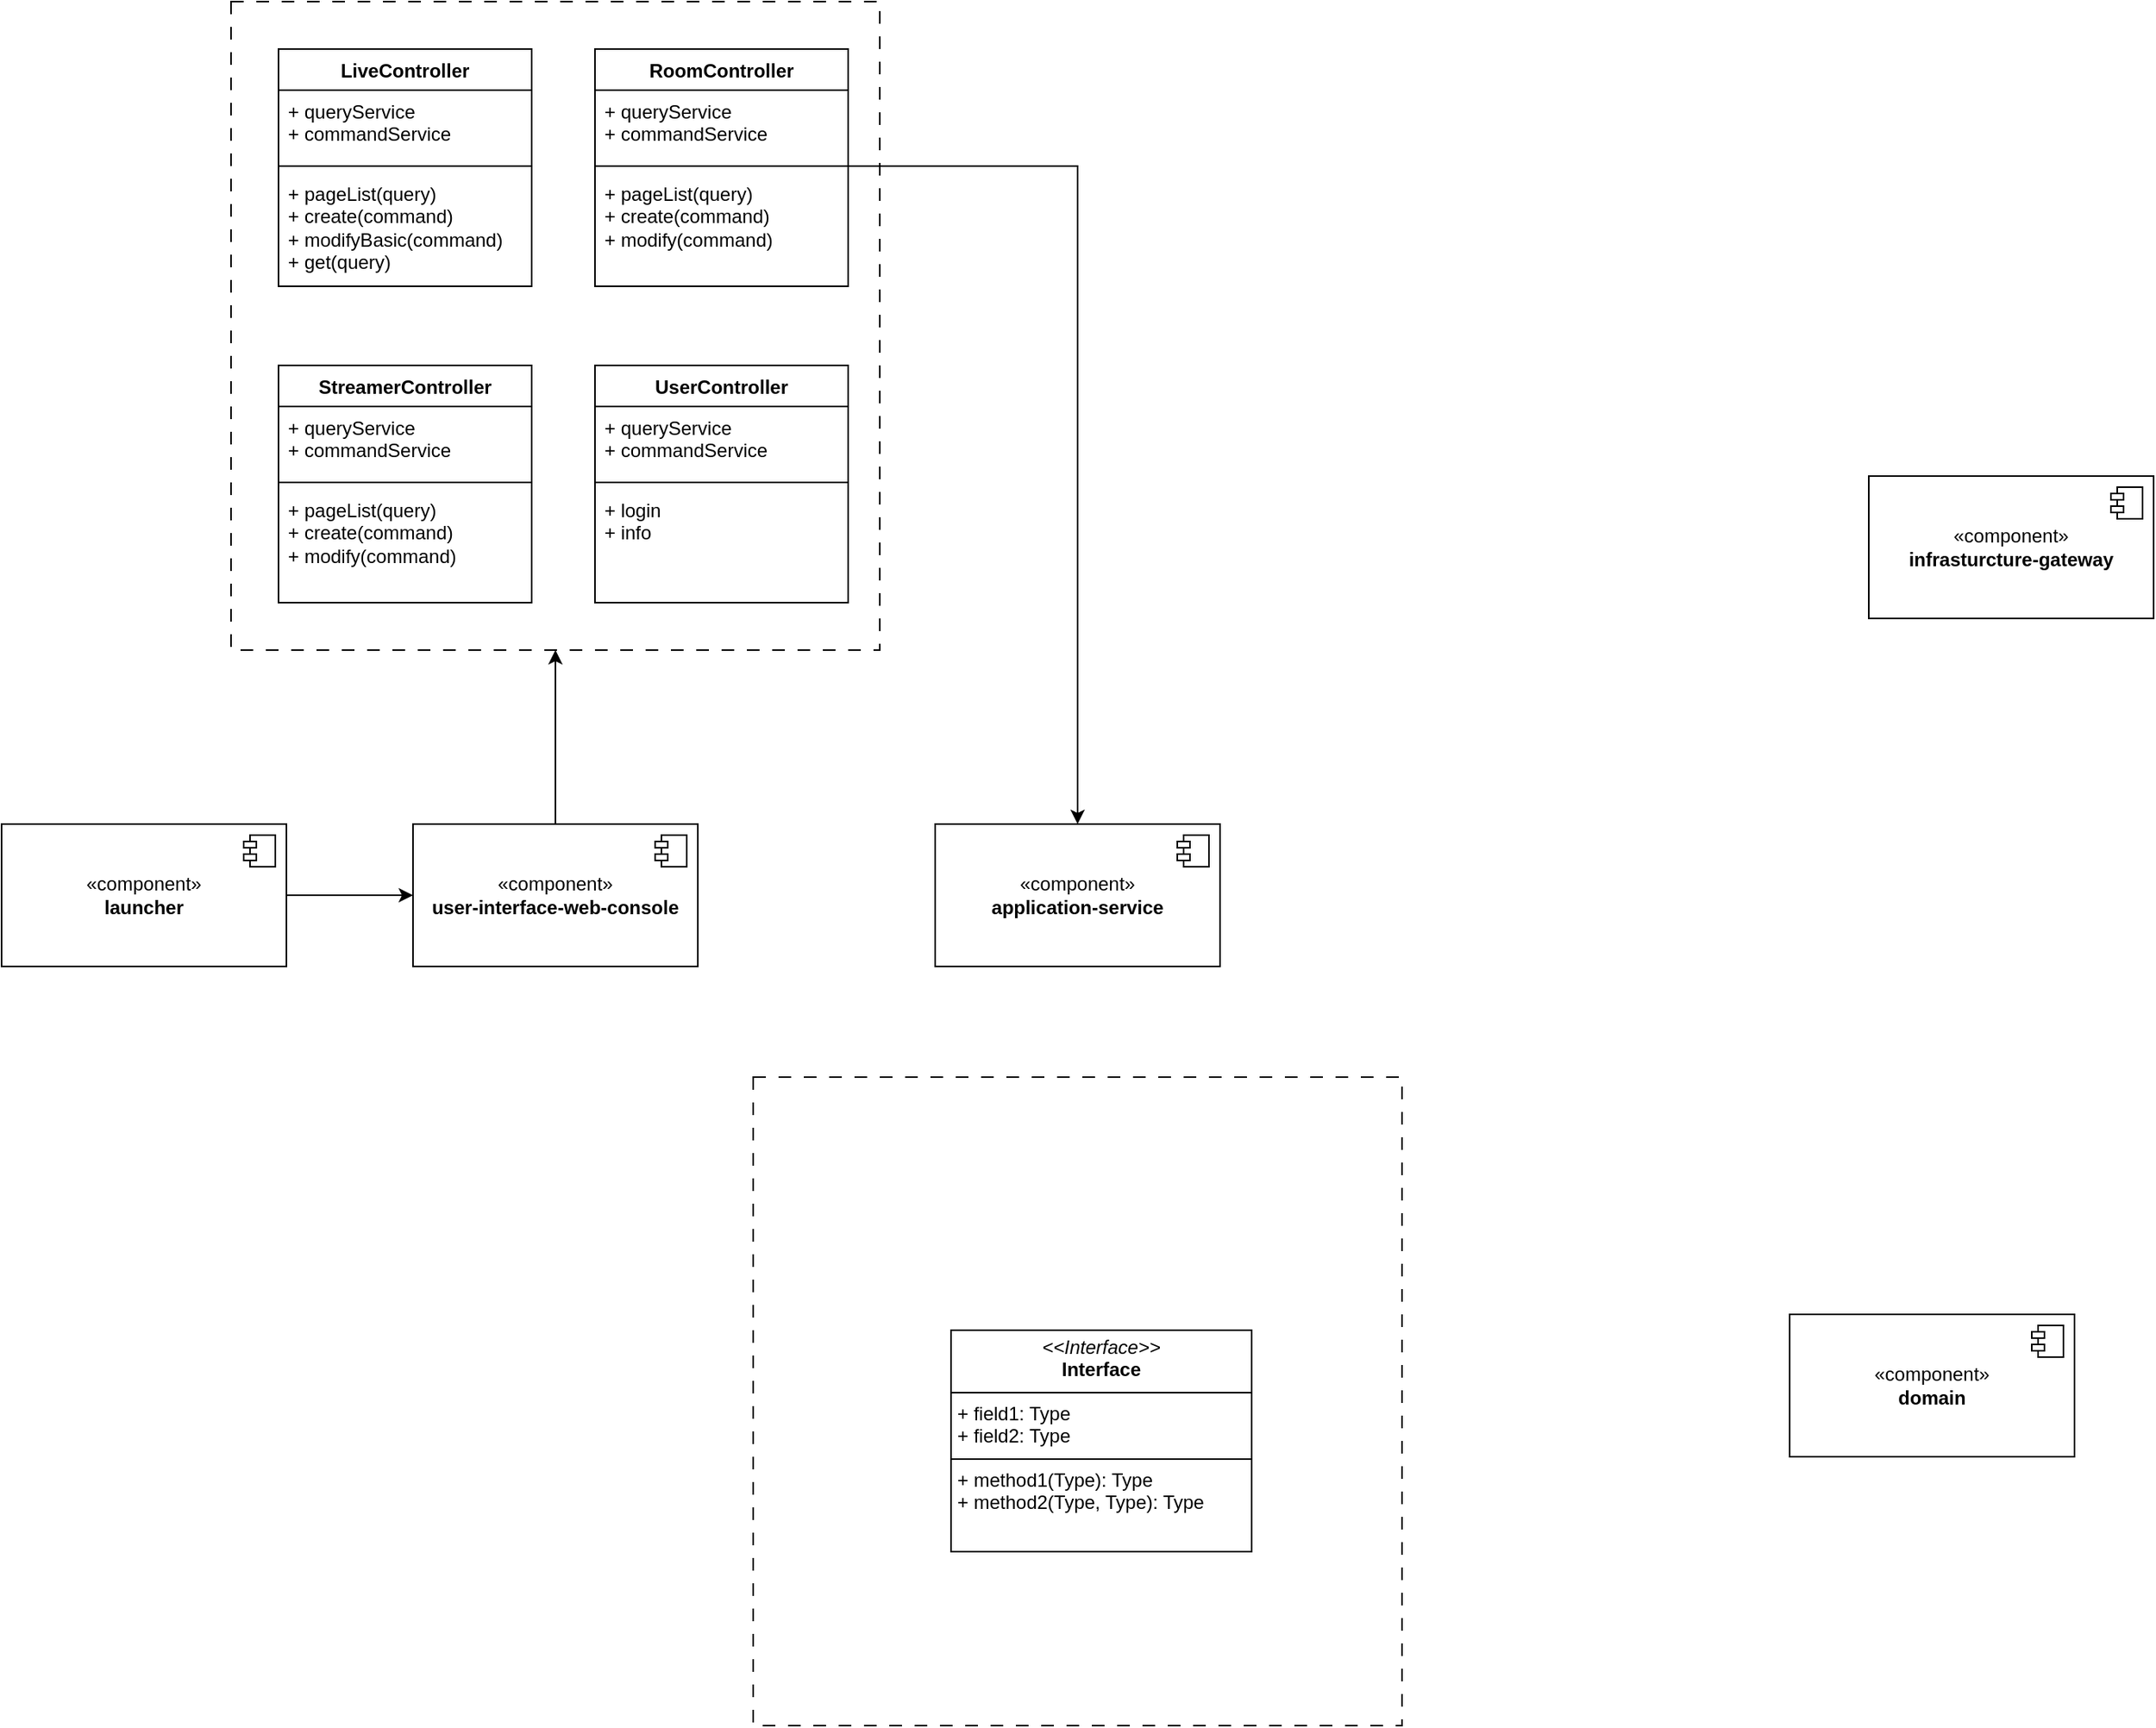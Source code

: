 <mxfile version="26.0.16">
  <diagram name="第 1 页" id="4TSQwR1wQjq3wxDg7jX3">
    <mxGraphModel dx="2874" dy="1521" grid="1" gridSize="10" guides="1" tooltips="1" connect="1" arrows="1" fold="1" page="0" pageScale="1" pageWidth="827" pageHeight="1169" math="0" shadow="0">
      <root>
        <mxCell id="0" />
        <mxCell id="1" parent="0" />
        <mxCell id="7gAko9oUTMUhFa8mIw9l-7" value="" style="edgeStyle=orthogonalEdgeStyle;rounded=0;orthogonalLoop=1;jettySize=auto;html=1;" edge="1" parent="1" source="7gAko9oUTMUhFa8mIw9l-1" target="7gAko9oUTMUhFa8mIw9l-5">
          <mxGeometry relative="1" as="geometry" />
        </mxCell>
        <mxCell id="7gAko9oUTMUhFa8mIw9l-1" value="«component»&lt;br&gt;&lt;b&gt;launcher&lt;/b&gt;" style="html=1;dropTarget=0;whiteSpace=wrap;" vertex="1" parent="1">
          <mxGeometry x="-410" y="480" width="180" height="90" as="geometry" />
        </mxCell>
        <mxCell id="7gAko9oUTMUhFa8mIw9l-2" value="" style="shape=module;jettyWidth=8;jettyHeight=4;" vertex="1" parent="7gAko9oUTMUhFa8mIw9l-1">
          <mxGeometry x="1" width="20" height="20" relative="1" as="geometry">
            <mxPoint x="-27" y="7" as="offset" />
          </mxGeometry>
        </mxCell>
        <mxCell id="7gAko9oUTMUhFa8mIw9l-9" value="" style="edgeStyle=orthogonalEdgeStyle;rounded=0;orthogonalLoop=1;jettySize=auto;html=1;" edge="1" parent="1" source="7gAko9oUTMUhFa8mIw9l-5" target="7gAko9oUTMUhFa8mIw9l-8">
          <mxGeometry relative="1" as="geometry" />
        </mxCell>
        <mxCell id="7gAko9oUTMUhFa8mIw9l-5" value="«component»&lt;br&gt;&lt;b&gt;user-interface-web-console&lt;/b&gt;" style="html=1;dropTarget=0;whiteSpace=wrap;" vertex="1" parent="1">
          <mxGeometry x="-150" y="480" width="180" height="90" as="geometry" />
        </mxCell>
        <mxCell id="7gAko9oUTMUhFa8mIw9l-6" value="" style="shape=module;jettyWidth=8;jettyHeight=4;" vertex="1" parent="7gAko9oUTMUhFa8mIw9l-5">
          <mxGeometry x="1" width="20" height="20" relative="1" as="geometry">
            <mxPoint x="-27" y="7" as="offset" />
          </mxGeometry>
        </mxCell>
        <mxCell id="7gAko9oUTMUhFa8mIw9l-8" value="" style="whiteSpace=wrap;html=1;fillColor=none;dashed=1;dashPattern=8 8;" vertex="1" parent="1">
          <mxGeometry x="-265" y="-40" width="410" height="410" as="geometry" />
        </mxCell>
        <mxCell id="7gAko9oUTMUhFa8mIw9l-20" value="LiveController" style="swimlane;fontStyle=1;align=center;verticalAlign=top;childLayout=stackLayout;horizontal=1;startSize=26;horizontalStack=0;resizeParent=1;resizeParentMax=0;resizeLast=0;collapsible=1;marginBottom=0;whiteSpace=wrap;html=1;" vertex="1" parent="1">
          <mxGeometry x="-235" y="-10" width="160" height="150" as="geometry" />
        </mxCell>
        <mxCell id="7gAko9oUTMUhFa8mIw9l-21" value="+ queryService&lt;div&gt;+ commandService&lt;/div&gt;" style="text;strokeColor=none;fillColor=none;align=left;verticalAlign=top;spacingLeft=4;spacingRight=4;overflow=hidden;rotatable=0;points=[[0,0.5],[1,0.5]];portConstraint=eastwest;whiteSpace=wrap;html=1;" vertex="1" parent="7gAko9oUTMUhFa8mIw9l-20">
          <mxGeometry y="26" width="160" height="44" as="geometry" />
        </mxCell>
        <mxCell id="7gAko9oUTMUhFa8mIw9l-22" value="" style="line;strokeWidth=1;fillColor=none;align=left;verticalAlign=middle;spacingTop=-1;spacingLeft=3;spacingRight=3;rotatable=0;labelPosition=right;points=[];portConstraint=eastwest;strokeColor=inherit;" vertex="1" parent="7gAko9oUTMUhFa8mIw9l-20">
          <mxGeometry y="70" width="160" height="8" as="geometry" />
        </mxCell>
        <mxCell id="7gAko9oUTMUhFa8mIw9l-23" value="+ pageList(query)&lt;div&gt;+ create(command)&lt;/div&gt;&lt;div&gt;+ modifyBasic(command)&lt;/div&gt;&lt;div&gt;+ get(query)&lt;/div&gt;" style="text;strokeColor=none;fillColor=none;align=left;verticalAlign=top;spacingLeft=4;spacingRight=4;overflow=hidden;rotatable=0;points=[[0,0.5],[1,0.5]];portConstraint=eastwest;whiteSpace=wrap;html=1;" vertex="1" parent="7gAko9oUTMUhFa8mIw9l-20">
          <mxGeometry y="78" width="160" height="72" as="geometry" />
        </mxCell>
        <mxCell id="7gAko9oUTMUhFa8mIw9l-24" value="RoomController" style="swimlane;fontStyle=1;align=center;verticalAlign=top;childLayout=stackLayout;horizontal=1;startSize=26;horizontalStack=0;resizeParent=1;resizeParentMax=0;resizeLast=0;collapsible=1;marginBottom=0;whiteSpace=wrap;html=1;" vertex="1" parent="1">
          <mxGeometry x="-35" y="-10" width="160" height="150" as="geometry" />
        </mxCell>
        <mxCell id="7gAko9oUTMUhFa8mIw9l-25" value="+ queryService&lt;div&gt;+ commandService&lt;/div&gt;" style="text;strokeColor=none;fillColor=none;align=left;verticalAlign=top;spacingLeft=4;spacingRight=4;overflow=hidden;rotatable=0;points=[[0,0.5],[1,0.5]];portConstraint=eastwest;whiteSpace=wrap;html=1;" vertex="1" parent="7gAko9oUTMUhFa8mIw9l-24">
          <mxGeometry y="26" width="160" height="44" as="geometry" />
        </mxCell>
        <mxCell id="7gAko9oUTMUhFa8mIw9l-26" value="" style="line;strokeWidth=1;fillColor=none;align=left;verticalAlign=middle;spacingTop=-1;spacingLeft=3;spacingRight=3;rotatable=0;labelPosition=right;points=[];portConstraint=eastwest;strokeColor=inherit;" vertex="1" parent="7gAko9oUTMUhFa8mIw9l-24">
          <mxGeometry y="70" width="160" height="8" as="geometry" />
        </mxCell>
        <mxCell id="7gAko9oUTMUhFa8mIw9l-27" value="+ pageList(query)&lt;div&gt;+ create(command)&lt;/div&gt;&lt;div&gt;+ modify(command)&lt;/div&gt;&lt;div&gt;&lt;br&gt;&lt;/div&gt;" style="text;strokeColor=none;fillColor=none;align=left;verticalAlign=top;spacingLeft=4;spacingRight=4;overflow=hidden;rotatable=0;points=[[0,0.5],[1,0.5]];portConstraint=eastwest;whiteSpace=wrap;html=1;" vertex="1" parent="7gAko9oUTMUhFa8mIw9l-24">
          <mxGeometry y="78" width="160" height="72" as="geometry" />
        </mxCell>
        <mxCell id="7gAko9oUTMUhFa8mIw9l-28" value="StreamerController" style="swimlane;fontStyle=1;align=center;verticalAlign=top;childLayout=stackLayout;horizontal=1;startSize=26;horizontalStack=0;resizeParent=1;resizeParentMax=0;resizeLast=0;collapsible=1;marginBottom=0;whiteSpace=wrap;html=1;" vertex="1" parent="1">
          <mxGeometry x="-235" y="190" width="160" height="150" as="geometry" />
        </mxCell>
        <mxCell id="7gAko9oUTMUhFa8mIw9l-29" value="+ queryService&lt;div&gt;+ commandService&lt;/div&gt;" style="text;strokeColor=none;fillColor=none;align=left;verticalAlign=top;spacingLeft=4;spacingRight=4;overflow=hidden;rotatable=0;points=[[0,0.5],[1,0.5]];portConstraint=eastwest;whiteSpace=wrap;html=1;" vertex="1" parent="7gAko9oUTMUhFa8mIw9l-28">
          <mxGeometry y="26" width="160" height="44" as="geometry" />
        </mxCell>
        <mxCell id="7gAko9oUTMUhFa8mIw9l-30" value="" style="line;strokeWidth=1;fillColor=none;align=left;verticalAlign=middle;spacingTop=-1;spacingLeft=3;spacingRight=3;rotatable=0;labelPosition=right;points=[];portConstraint=eastwest;strokeColor=inherit;" vertex="1" parent="7gAko9oUTMUhFa8mIw9l-28">
          <mxGeometry y="70" width="160" height="8" as="geometry" />
        </mxCell>
        <mxCell id="7gAko9oUTMUhFa8mIw9l-31" value="+ pageList(query)&lt;div&gt;+ create(command)&lt;/div&gt;&lt;div&gt;+ modify(command)&lt;/div&gt;&lt;div&gt;&lt;br&gt;&lt;/div&gt;" style="text;strokeColor=none;fillColor=none;align=left;verticalAlign=top;spacingLeft=4;spacingRight=4;overflow=hidden;rotatable=0;points=[[0,0.5],[1,0.5]];portConstraint=eastwest;whiteSpace=wrap;html=1;" vertex="1" parent="7gAko9oUTMUhFa8mIw9l-28">
          <mxGeometry y="78" width="160" height="72" as="geometry" />
        </mxCell>
        <mxCell id="7gAko9oUTMUhFa8mIw9l-32" value="UserController" style="swimlane;fontStyle=1;align=center;verticalAlign=top;childLayout=stackLayout;horizontal=1;startSize=26;horizontalStack=0;resizeParent=1;resizeParentMax=0;resizeLast=0;collapsible=1;marginBottom=0;whiteSpace=wrap;html=1;" vertex="1" parent="1">
          <mxGeometry x="-35" y="190" width="160" height="150" as="geometry" />
        </mxCell>
        <mxCell id="7gAko9oUTMUhFa8mIw9l-33" value="+ queryService&lt;div&gt;+ commandService&lt;/div&gt;" style="text;strokeColor=none;fillColor=none;align=left;verticalAlign=top;spacingLeft=4;spacingRight=4;overflow=hidden;rotatable=0;points=[[0,0.5],[1,0.5]];portConstraint=eastwest;whiteSpace=wrap;html=1;" vertex="1" parent="7gAko9oUTMUhFa8mIw9l-32">
          <mxGeometry y="26" width="160" height="44" as="geometry" />
        </mxCell>
        <mxCell id="7gAko9oUTMUhFa8mIw9l-34" value="" style="line;strokeWidth=1;fillColor=none;align=left;verticalAlign=middle;spacingTop=-1;spacingLeft=3;spacingRight=3;rotatable=0;labelPosition=right;points=[];portConstraint=eastwest;strokeColor=inherit;" vertex="1" parent="7gAko9oUTMUhFa8mIw9l-32">
          <mxGeometry y="70" width="160" height="8" as="geometry" />
        </mxCell>
        <mxCell id="7gAko9oUTMUhFa8mIw9l-35" value="&lt;div&gt;+ login&lt;/div&gt;&lt;div&gt;+ info&lt;/div&gt;" style="text;strokeColor=none;fillColor=none;align=left;verticalAlign=top;spacingLeft=4;spacingRight=4;overflow=hidden;rotatable=0;points=[[0,0.5],[1,0.5]];portConstraint=eastwest;whiteSpace=wrap;html=1;" vertex="1" parent="7gAko9oUTMUhFa8mIw9l-32">
          <mxGeometry y="78" width="160" height="72" as="geometry" />
        </mxCell>
        <mxCell id="7gAko9oUTMUhFa8mIw9l-36" value="«component»&lt;br&gt;&lt;b&gt;application-service&lt;/b&gt;" style="html=1;dropTarget=0;whiteSpace=wrap;" vertex="1" parent="1">
          <mxGeometry x="180" y="480" width="180" height="90" as="geometry" />
        </mxCell>
        <mxCell id="7gAko9oUTMUhFa8mIw9l-37" value="" style="shape=module;jettyWidth=8;jettyHeight=4;" vertex="1" parent="7gAko9oUTMUhFa8mIw9l-36">
          <mxGeometry x="1" width="20" height="20" relative="1" as="geometry">
            <mxPoint x="-27" y="7" as="offset" />
          </mxGeometry>
        </mxCell>
        <mxCell id="7gAko9oUTMUhFa8mIw9l-40" value="«component»&lt;br&gt;&lt;b&gt;infrasturcture-gateway&lt;/b&gt;" style="html=1;dropTarget=0;whiteSpace=wrap;" vertex="1" parent="1">
          <mxGeometry x="770" y="260" width="180" height="90" as="geometry" />
        </mxCell>
        <mxCell id="7gAko9oUTMUhFa8mIw9l-41" value="" style="shape=module;jettyWidth=8;jettyHeight=4;" vertex="1" parent="7gAko9oUTMUhFa8mIw9l-40">
          <mxGeometry x="1" width="20" height="20" relative="1" as="geometry">
            <mxPoint x="-27" y="7" as="offset" />
          </mxGeometry>
        </mxCell>
        <mxCell id="7gAko9oUTMUhFa8mIw9l-42" value="«component»&lt;br&gt;&lt;b&gt;domain&lt;/b&gt;" style="html=1;dropTarget=0;whiteSpace=wrap;" vertex="1" parent="1">
          <mxGeometry x="720" y="790" width="180" height="90" as="geometry" />
        </mxCell>
        <mxCell id="7gAko9oUTMUhFa8mIw9l-43" value="" style="shape=module;jettyWidth=8;jettyHeight=4;" vertex="1" parent="7gAko9oUTMUhFa8mIw9l-42">
          <mxGeometry x="1" width="20" height="20" relative="1" as="geometry">
            <mxPoint x="-27" y="7" as="offset" />
          </mxGeometry>
        </mxCell>
        <mxCell id="7gAko9oUTMUhFa8mIw9l-44" style="edgeStyle=orthogonalEdgeStyle;rounded=0;orthogonalLoop=1;jettySize=auto;html=1;" edge="1" parent="1" source="7gAko9oUTMUhFa8mIw9l-26" target="7gAko9oUTMUhFa8mIw9l-36">
          <mxGeometry relative="1" as="geometry" />
        </mxCell>
        <mxCell id="7gAko9oUTMUhFa8mIw9l-45" value="" style="whiteSpace=wrap;html=1;fillColor=none;dashed=1;dashPattern=8 8;" vertex="1" parent="1">
          <mxGeometry x="65" y="640" width="410" height="410" as="geometry" />
        </mxCell>
        <mxCell id="7gAko9oUTMUhFa8mIw9l-51" value="&lt;p style=&quot;margin:0px;margin-top:4px;text-align:center;&quot;&gt;&lt;i&gt;&amp;lt;&amp;lt;Interface&amp;gt;&amp;gt;&lt;/i&gt;&lt;br/&gt;&lt;b&gt;Interface&lt;/b&gt;&lt;/p&gt;&lt;hr size=&quot;1&quot; style=&quot;border-style:solid;&quot;/&gt;&lt;p style=&quot;margin:0px;margin-left:4px;&quot;&gt;+ field1: Type&lt;br/&gt;+ field2: Type&lt;/p&gt;&lt;hr size=&quot;1&quot; style=&quot;border-style:solid;&quot;/&gt;&lt;p style=&quot;margin:0px;margin-left:4px;&quot;&gt;+ method1(Type): Type&lt;br/&gt;+ method2(Type, Type): Type&lt;/p&gt;" style="verticalAlign=top;align=left;overflow=fill;html=1;whiteSpace=wrap;" vertex="1" parent="1">
          <mxGeometry x="190" y="800" width="190" height="140" as="geometry" />
        </mxCell>
      </root>
    </mxGraphModel>
  </diagram>
</mxfile>
